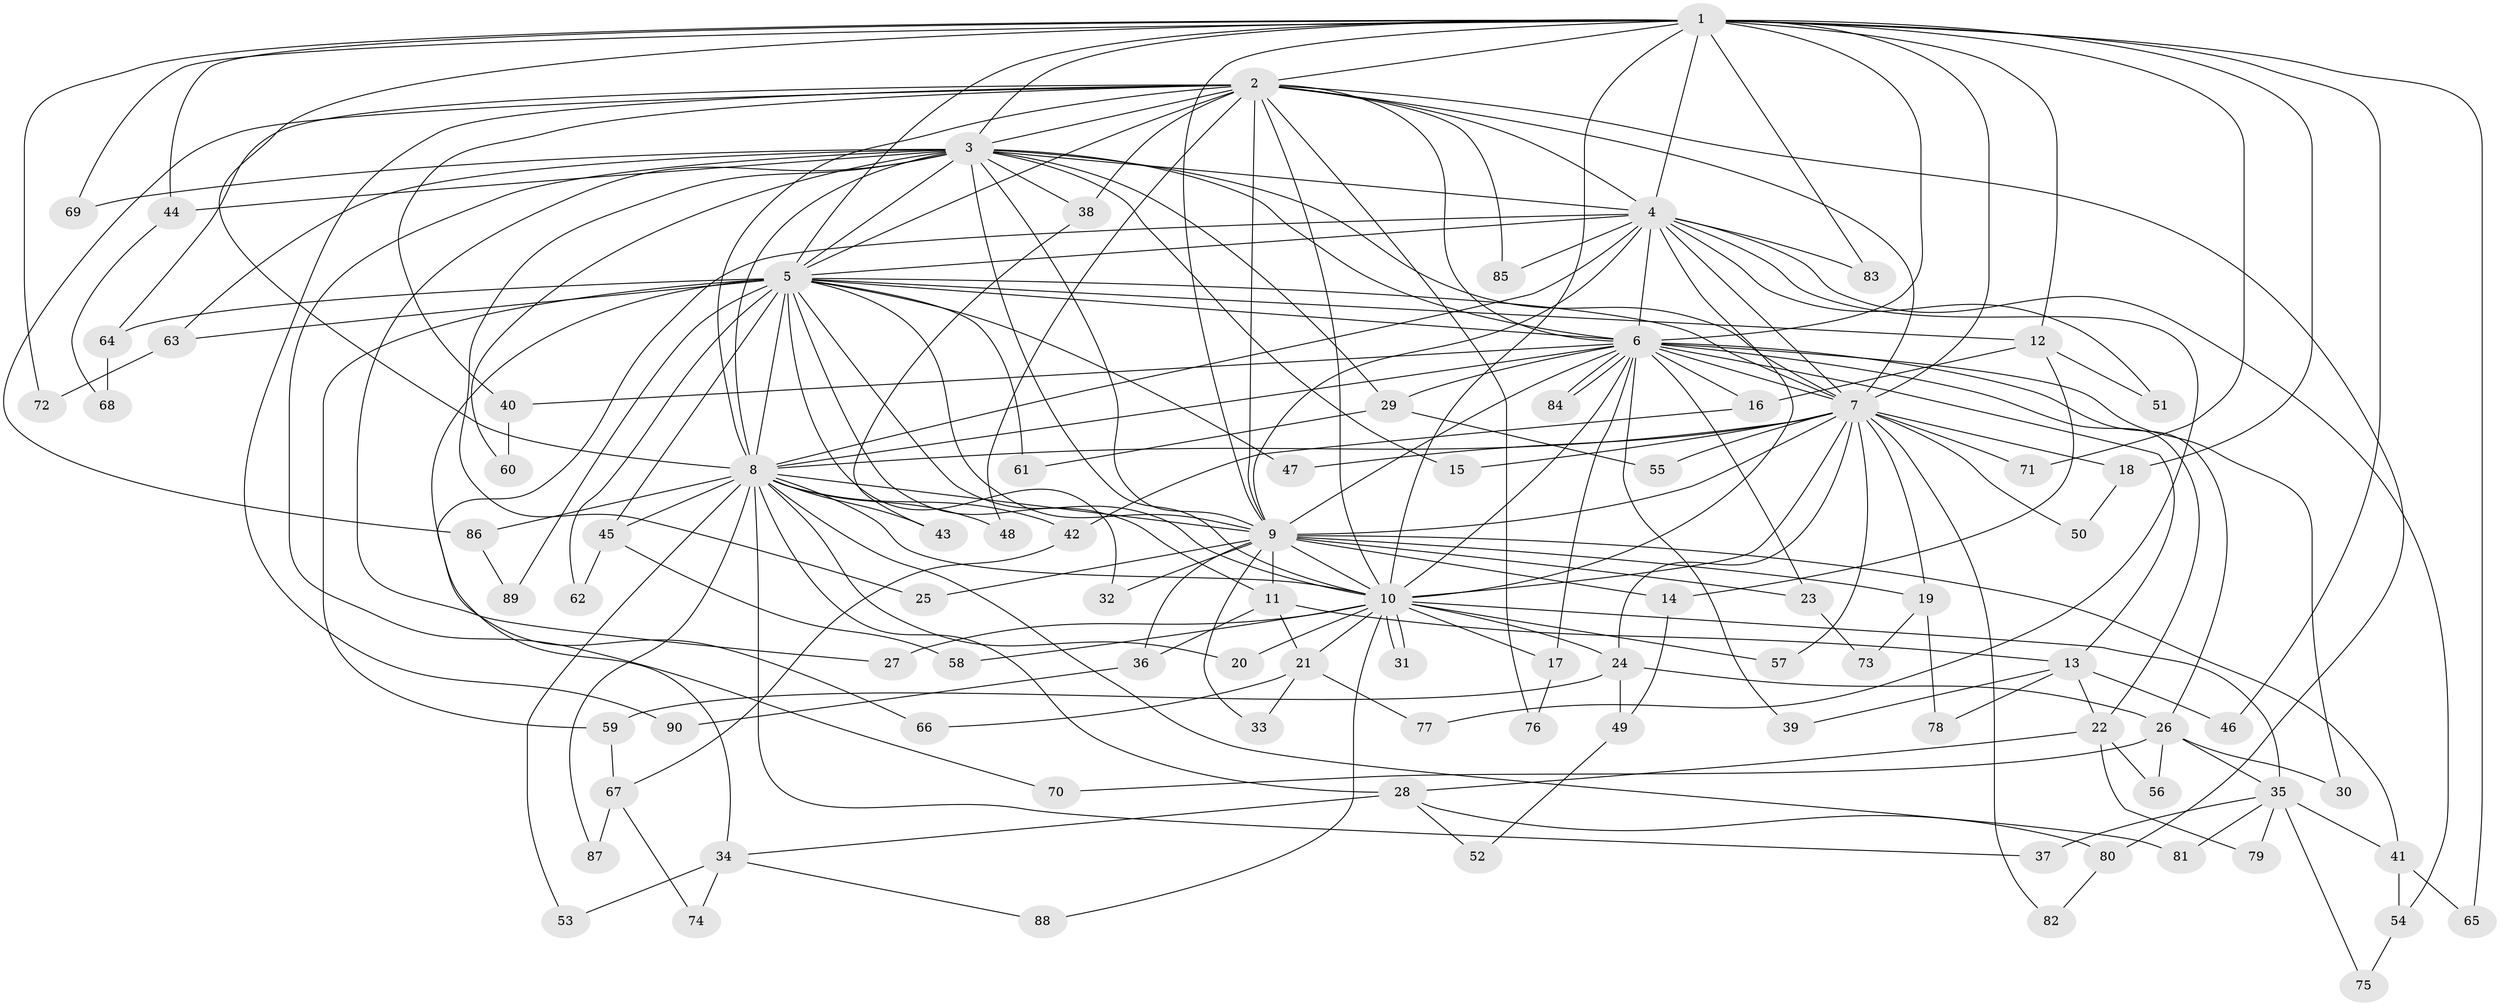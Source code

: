 // Generated by graph-tools (version 1.1) at 2025/01/03/09/25 03:01:21]
// undirected, 90 vertices, 205 edges
graph export_dot {
graph [start="1"]
  node [color=gray90,style=filled];
  1;
  2;
  3;
  4;
  5;
  6;
  7;
  8;
  9;
  10;
  11;
  12;
  13;
  14;
  15;
  16;
  17;
  18;
  19;
  20;
  21;
  22;
  23;
  24;
  25;
  26;
  27;
  28;
  29;
  30;
  31;
  32;
  33;
  34;
  35;
  36;
  37;
  38;
  39;
  40;
  41;
  42;
  43;
  44;
  45;
  46;
  47;
  48;
  49;
  50;
  51;
  52;
  53;
  54;
  55;
  56;
  57;
  58;
  59;
  60;
  61;
  62;
  63;
  64;
  65;
  66;
  67;
  68;
  69;
  70;
  71;
  72;
  73;
  74;
  75;
  76;
  77;
  78;
  79;
  80;
  81;
  82;
  83;
  84;
  85;
  86;
  87;
  88;
  89;
  90;
  1 -- 2;
  1 -- 3;
  1 -- 4;
  1 -- 5;
  1 -- 6;
  1 -- 7;
  1 -- 8;
  1 -- 9;
  1 -- 10;
  1 -- 12;
  1 -- 18;
  1 -- 44;
  1 -- 46;
  1 -- 65;
  1 -- 69;
  1 -- 71;
  1 -- 72;
  1 -- 83;
  2 -- 3;
  2 -- 4;
  2 -- 5;
  2 -- 6;
  2 -- 7;
  2 -- 8;
  2 -- 9;
  2 -- 10;
  2 -- 38;
  2 -- 40;
  2 -- 48;
  2 -- 64;
  2 -- 76;
  2 -- 80;
  2 -- 85;
  2 -- 86;
  2 -- 90;
  3 -- 4;
  3 -- 5;
  3 -- 6;
  3 -- 7;
  3 -- 8;
  3 -- 9;
  3 -- 10;
  3 -- 15;
  3 -- 25;
  3 -- 27;
  3 -- 29;
  3 -- 38;
  3 -- 44;
  3 -- 60;
  3 -- 63;
  3 -- 69;
  3 -- 70;
  4 -- 5;
  4 -- 6;
  4 -- 7;
  4 -- 8;
  4 -- 9;
  4 -- 10;
  4 -- 34;
  4 -- 51;
  4 -- 54;
  4 -- 77;
  4 -- 83;
  4 -- 85;
  5 -- 6;
  5 -- 7;
  5 -- 8;
  5 -- 9;
  5 -- 10;
  5 -- 11;
  5 -- 12;
  5 -- 32;
  5 -- 45;
  5 -- 47;
  5 -- 59;
  5 -- 61;
  5 -- 62;
  5 -- 63;
  5 -- 64;
  5 -- 66;
  5 -- 89;
  6 -- 7;
  6 -- 8;
  6 -- 9;
  6 -- 10;
  6 -- 13;
  6 -- 16;
  6 -- 17;
  6 -- 22;
  6 -- 23;
  6 -- 26;
  6 -- 29;
  6 -- 30;
  6 -- 39;
  6 -- 40;
  6 -- 84;
  6 -- 84;
  7 -- 8;
  7 -- 9;
  7 -- 10;
  7 -- 15;
  7 -- 18;
  7 -- 19;
  7 -- 24;
  7 -- 47;
  7 -- 50;
  7 -- 55;
  7 -- 57;
  7 -- 71;
  7 -- 82;
  8 -- 9;
  8 -- 10;
  8 -- 20;
  8 -- 28;
  8 -- 37;
  8 -- 42;
  8 -- 43;
  8 -- 45;
  8 -- 48;
  8 -- 53;
  8 -- 81;
  8 -- 86;
  8 -- 87;
  9 -- 10;
  9 -- 11;
  9 -- 14;
  9 -- 19;
  9 -- 23;
  9 -- 25;
  9 -- 32;
  9 -- 33;
  9 -- 36;
  9 -- 41;
  10 -- 17;
  10 -- 20;
  10 -- 21;
  10 -- 24;
  10 -- 27;
  10 -- 31;
  10 -- 31;
  10 -- 35;
  10 -- 57;
  10 -- 58;
  10 -- 88;
  11 -- 13;
  11 -- 21;
  11 -- 36;
  12 -- 14;
  12 -- 16;
  12 -- 51;
  13 -- 22;
  13 -- 39;
  13 -- 46;
  13 -- 78;
  14 -- 49;
  16 -- 42;
  17 -- 76;
  18 -- 50;
  19 -- 73;
  19 -- 78;
  21 -- 33;
  21 -- 66;
  21 -- 77;
  22 -- 28;
  22 -- 56;
  22 -- 79;
  23 -- 73;
  24 -- 26;
  24 -- 49;
  24 -- 59;
  26 -- 30;
  26 -- 35;
  26 -- 56;
  26 -- 70;
  28 -- 34;
  28 -- 52;
  28 -- 80;
  29 -- 55;
  29 -- 61;
  34 -- 53;
  34 -- 74;
  34 -- 88;
  35 -- 37;
  35 -- 41;
  35 -- 75;
  35 -- 79;
  35 -- 81;
  36 -- 90;
  38 -- 43;
  40 -- 60;
  41 -- 54;
  41 -- 65;
  42 -- 67;
  44 -- 68;
  45 -- 58;
  45 -- 62;
  49 -- 52;
  54 -- 75;
  59 -- 67;
  63 -- 72;
  64 -- 68;
  67 -- 74;
  67 -- 87;
  80 -- 82;
  86 -- 89;
}
